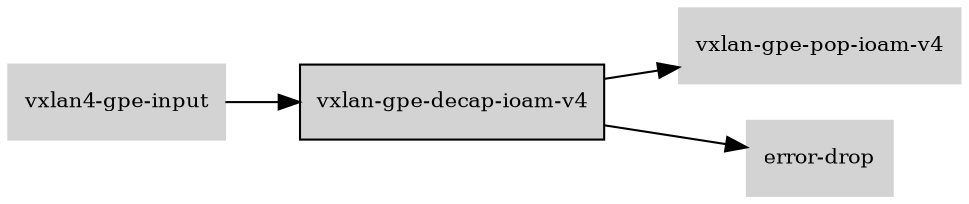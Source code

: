 digraph "vxlan_gpe_decap_ioam_v4_subgraph" {
  rankdir=LR;
  node [shape=box, style=filled, fontsize=10, color=lightgray, fontcolor=black, fillcolor=lightgray];
  "vxlan-gpe-decap-ioam-v4" [color=black, fontcolor=black, fillcolor=lightgray];
  edge [fontsize=8];
  "vxlan-gpe-decap-ioam-v4" -> "vxlan-gpe-pop-ioam-v4";
  "vxlan-gpe-decap-ioam-v4" -> "error-drop";
  "vxlan4-gpe-input" -> "vxlan-gpe-decap-ioam-v4";
}
